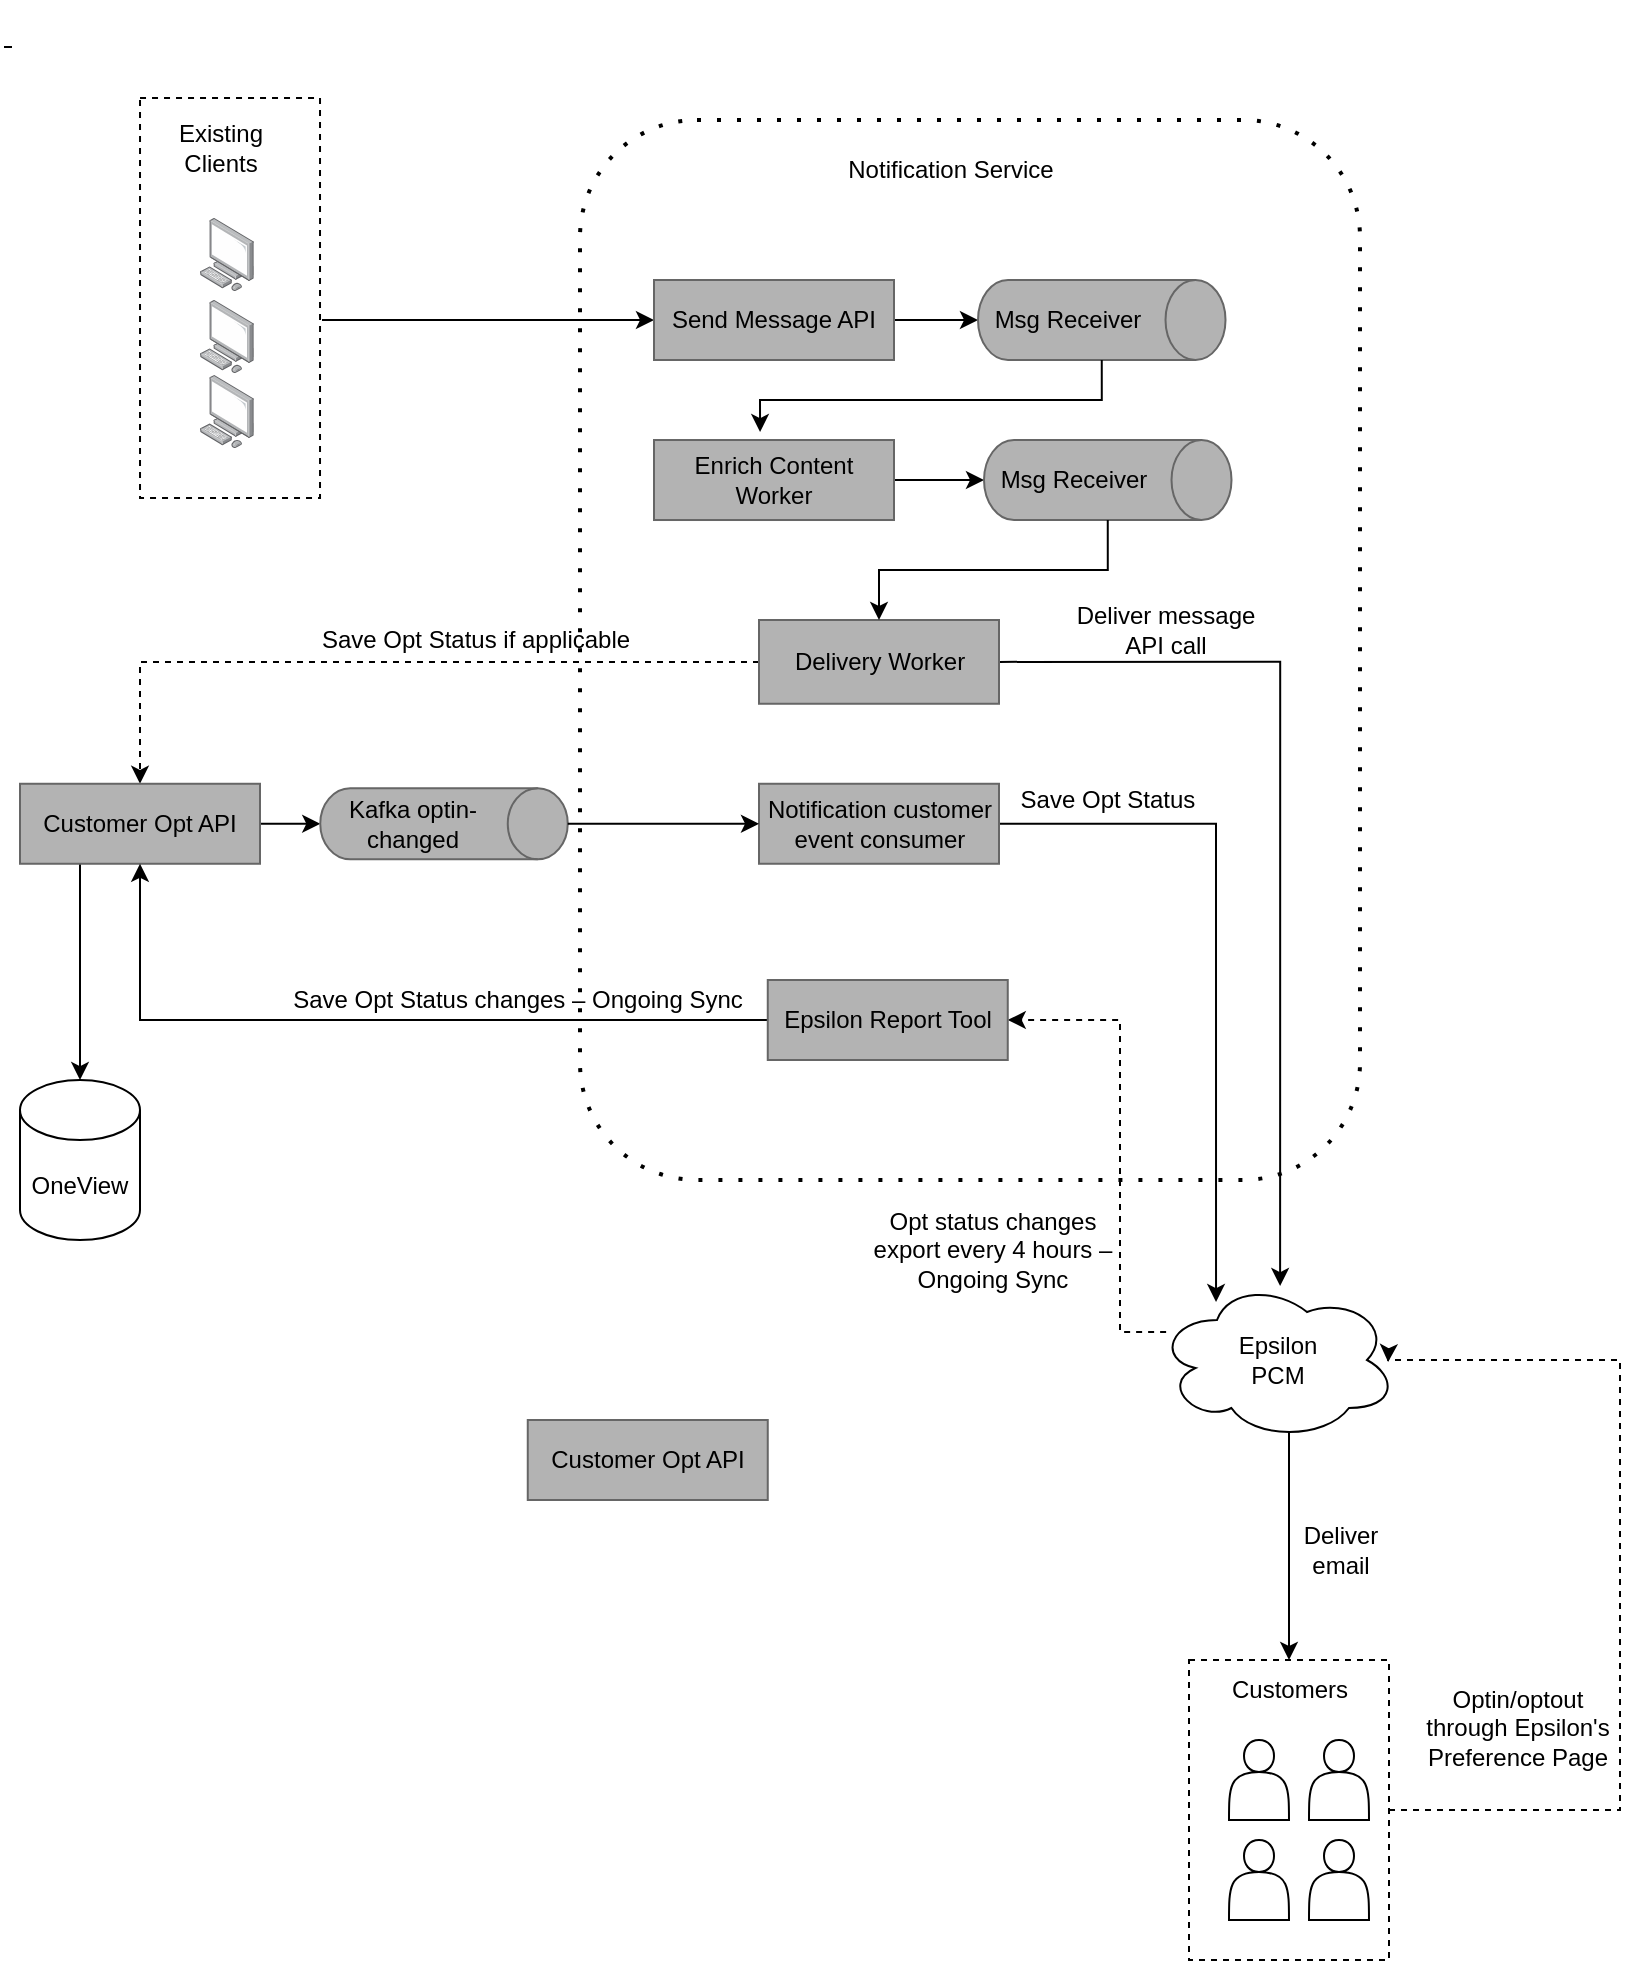 <mxfile version="21.6.6" type="github">
  <diagram name="Page-1" id="__Ew0BQZnsr-GjZXLVGN">
    <mxGraphModel dx="1306" dy="836" grid="1" gridSize="10" guides="1" tooltips="1" connect="1" arrows="1" fold="1" page="1" pageScale="1" pageWidth="850" pageHeight="1100" math="0" shadow="0">
      <root>
        <mxCell id="0" />
        <mxCell id="1" parent="0" />
        <mxCell id="HidH9xInRzpVQGn8SDEV-49" value="" style="rounded=1;whiteSpace=wrap;html=1;fillColor=none;dashed=1;dashPattern=1 4;shadow=0;glass=0;strokeColor=#000000;strokeWidth=2;perimeterSpacing=1;" parent="1" vertex="1">
          <mxGeometry x="300" y="70" width="390" height="530" as="geometry" />
        </mxCell>
        <mxCell id="HidH9xInRzpVQGn8SDEV-2" value="&lt;a class=&quot;CID63765dab-3263-4295-a497-c9840f506fb5&quot; data-copystatus=&quot;32&quot; data-copyfailedreason=&quot;0&quot; data-clipservice-ccpid=&quot;9ffb1b26-ccc8-44f9-883b-6d851bc585ad&quot; data-clipservice-version=&quot;1&quot; data-clipservice-location=&quot;NcLogQJTWkiq96M3GrgMqF9odHRwOi8vc24zcGVwZjAwMDEzZTdhL3BvZHMvcG9kQ2xpcC5zdmM_UG9kU0lEPV8uXy5fLmNmOWMzZGIzLWJmMjMtOWFkNS1lMzYxLTFlMzZiNTFiYTVmMy0uLS4tLg2&quot; data-clipservice-dc=&quot;PUS11&quot; data-clipservice-type=&quot;shape&quot; data-clipservice-count=&quot;19&quot; data-clipservice-cut=&quot;false&quot; data-clipservice-isemptyplaceholder=&quot;false&quot; data-pkey=&quot;de2f9d86-bef4-44e2-aa32-6f8f2dd7489e&quot; data-timestamp=&quot;Thu, 03 Aug 2023 23:08:42 GMT&quot; data-clipboardasbytes-url=&quot;https://powerpoint.officeapps.live.com/pods/GetClipboardBytes.ashx?Id=9ffb1b26-ccc8-44f9-883b-6d851bc585ad&amp;amp;DC=PUS11&amp;amp;pkey=de2f9d86-bef4-44e2-aa32-6f8f2dd7489e&amp;amp;wdwaccluster=PUS11&amp;amp;DataType=shape&quot; data-clipservice-param=&quot;{&amp;quot;EEg&amp;quot;:[true,true,true,true,false,true,true,false,true,false,false,false,true,false,true,false,true,true,true]}&quot; data-sessionid=&quot;a67a8674-bc86-bfe9-9250-1ad0c463d711&quot; data-shapeids=&quot;97,116,5,14,27,34,36,38,43,44,45,46,48,49,50,54,55,56,57&quot; data-slideid=&quot;&quot; style=&quot;color: rgb(0, 0, 0); font-family: Times; font-size: medium; font-style: normal; font-variant-ligatures: normal; font-variant-caps: normal; font-weight: 400; letter-spacing: normal; orphans: 2; text-align: start; text-indent: 0px; text-transform: none; widows: 2; word-spacing: 0px; -webkit-text-stroke-width: 0px; text-decoration-thickness: initial; text-decoration-style: initial; text-decoration-color: initial;&quot;&gt;&amp;nbsp;&lt;/a&gt;" style="text;whiteSpace=wrap;html=1;" parent="1" vertex="1">
          <mxGeometry x="10" y="10" width="40" height="40" as="geometry" />
        </mxCell>
        <mxCell id="HidH9xInRzpVQGn8SDEV-13" style="edgeStyle=orthogonalEdgeStyle;rounded=0;orthogonalLoop=1;jettySize=auto;html=1;entryX=0;entryY=0.5;entryDx=0;entryDy=0;exitX=1.011;exitY=0.555;exitDx=0;exitDy=0;exitPerimeter=0;" parent="1" source="HidH9xInRzpVQGn8SDEV-42" target="HidH9xInRzpVQGn8SDEV-7" edge="1">
          <mxGeometry relative="1" as="geometry">
            <mxPoint x="190" y="170" as="sourcePoint" />
          </mxGeometry>
        </mxCell>
        <mxCell id="HidH9xInRzpVQGn8SDEV-12" style="edgeStyle=orthogonalEdgeStyle;rounded=0;orthogonalLoop=1;jettySize=auto;html=1;exitX=1;exitY=0.5;exitDx=0;exitDy=0;entryX=0.5;entryY=1;entryDx=0;entryDy=0;entryPerimeter=0;" parent="1" source="HidH9xInRzpVQGn8SDEV-7" target="HidH9xInRzpVQGn8SDEV-8" edge="1">
          <mxGeometry relative="1" as="geometry" />
        </mxCell>
        <mxCell id="HidH9xInRzpVQGn8SDEV-7" value="Send Message API" style="rounded=0;whiteSpace=wrap;html=1;fillColor=#B3B3B3;gradientColor=none;strokeColor=#666666;" parent="1" vertex="1">
          <mxGeometry x="337" y="150" width="120" height="40" as="geometry" />
        </mxCell>
        <mxCell id="HidH9xInRzpVQGn8SDEV-11" value="" style="group" parent="1" vertex="1" connectable="0">
          <mxGeometry x="499.005" y="149.995" width="123.75" height="40" as="geometry" />
        </mxCell>
        <mxCell id="HidH9xInRzpVQGn8SDEV-8" value="" style="shape=cylinder3;whiteSpace=wrap;html=1;boundedLbl=1;backgroundOutline=1;size=15;rotation=90;fillColor=#B3B3B3;gradientColor=none;strokeColor=#666666;" parent="HidH9xInRzpVQGn8SDEV-11" vertex="1">
          <mxGeometry x="41.875" y="-41.875" width="40" height="123.75" as="geometry" />
        </mxCell>
        <mxCell id="HidH9xInRzpVQGn8SDEV-9" value="Msg Receiver" style="text;html=1;strokeColor=none;fillColor=none;align=center;verticalAlign=middle;whiteSpace=wrap;rounded=0;" parent="HidH9xInRzpVQGn8SDEV-11" vertex="1">
          <mxGeometry x="4.995" y="5.005" width="80" height="30" as="geometry" />
        </mxCell>
        <mxCell id="HidH9xInRzpVQGn8SDEV-18" style="edgeStyle=orthogonalEdgeStyle;rounded=0;orthogonalLoop=1;jettySize=auto;html=1;exitX=1;exitY=0.5;exitDx=0;exitDy=0;entryX=0.5;entryY=1;entryDx=0;entryDy=0;entryPerimeter=0;" parent="1" source="HidH9xInRzpVQGn8SDEV-14" target="HidH9xInRzpVQGn8SDEV-16" edge="1">
          <mxGeometry relative="1" as="geometry" />
        </mxCell>
        <mxCell id="HidH9xInRzpVQGn8SDEV-14" value="Enrich Content Worker" style="rounded=0;whiteSpace=wrap;html=1;fillColor=#B3B3B3;gradientColor=none;strokeColor=#666666;" parent="1" vertex="1">
          <mxGeometry x="337" y="230.01" width="120" height="40" as="geometry" />
        </mxCell>
        <mxCell id="HidH9xInRzpVQGn8SDEV-15" value="" style="group" parent="1" vertex="1" connectable="0">
          <mxGeometry x="502.005" y="230.005" width="123.75" height="40" as="geometry" />
        </mxCell>
        <mxCell id="HidH9xInRzpVQGn8SDEV-16" value="" style="shape=cylinder3;whiteSpace=wrap;html=1;boundedLbl=1;backgroundOutline=1;size=15;rotation=90;fillColor=#B3B3B3;gradientColor=none;strokeColor=#666666;" parent="HidH9xInRzpVQGn8SDEV-15" vertex="1">
          <mxGeometry x="41.875" y="-41.875" width="40" height="123.75" as="geometry" />
        </mxCell>
        <mxCell id="HidH9xInRzpVQGn8SDEV-17" value="Msg Receiver" style="text;html=1;strokeColor=none;fillColor=none;align=center;verticalAlign=middle;whiteSpace=wrap;rounded=0;" parent="HidH9xInRzpVQGn8SDEV-15" vertex="1">
          <mxGeometry x="4.995" y="5.005" width="80" height="30" as="geometry" />
        </mxCell>
        <mxCell id="HidH9xInRzpVQGn8SDEV-31" style="edgeStyle=orthogonalEdgeStyle;rounded=0;orthogonalLoop=1;jettySize=auto;html=1;entryX=0.5;entryY=0;entryDx=0;entryDy=0;dashed=1;" parent="1" source="HidH9xInRzpVQGn8SDEV-20" target="HidH9xInRzpVQGn8SDEV-27" edge="1">
          <mxGeometry relative="1" as="geometry" />
        </mxCell>
        <mxCell id="HidH9xInRzpVQGn8SDEV-52" style="edgeStyle=orthogonalEdgeStyle;rounded=0;orthogonalLoop=1;jettySize=auto;html=1;exitX=1;exitY=0.5;exitDx=0;exitDy=0;entryX=0.513;entryY=0.038;entryDx=0;entryDy=0;entryPerimeter=0;" parent="1" source="HidH9xInRzpVQGn8SDEV-20" target="HidH9xInRzpVQGn8SDEV-51" edge="1">
          <mxGeometry relative="1" as="geometry">
            <mxPoint x="650" y="630" as="targetPoint" />
          </mxGeometry>
        </mxCell>
        <mxCell id="HidH9xInRzpVQGn8SDEV-20" value="Delivery Worker" style="rounded=0;whiteSpace=wrap;html=1;fillColor=#B3B3B3;gradientColor=none;strokeColor=#666666;" parent="1" vertex="1">
          <mxGeometry x="389.5" y="320" width="120" height="41.88" as="geometry" />
        </mxCell>
        <mxCell id="HidH9xInRzpVQGn8SDEV-24" style="edgeStyle=orthogonalEdgeStyle;rounded=0;orthogonalLoop=1;jettySize=auto;html=1;exitX=1;exitY=0.5;exitDx=0;exitDy=0;exitPerimeter=0;entryX=0.442;entryY=-0.1;entryDx=0;entryDy=0;entryPerimeter=0;" parent="1" source="HidH9xInRzpVQGn8SDEV-8" target="HidH9xInRzpVQGn8SDEV-14" edge="1">
          <mxGeometry relative="1" as="geometry" />
        </mxCell>
        <mxCell id="HidH9xInRzpVQGn8SDEV-25" style="edgeStyle=orthogonalEdgeStyle;rounded=0;orthogonalLoop=1;jettySize=auto;html=1;exitX=1;exitY=0.5;exitDx=0;exitDy=0;exitPerimeter=0;entryX=0.5;entryY=0;entryDx=0;entryDy=0;" parent="1" source="HidH9xInRzpVQGn8SDEV-16" target="HidH9xInRzpVQGn8SDEV-20" edge="1">
          <mxGeometry relative="1" as="geometry" />
        </mxCell>
        <mxCell id="HidH9xInRzpVQGn8SDEV-36" style="edgeStyle=orthogonalEdgeStyle;rounded=0;orthogonalLoop=1;jettySize=auto;html=1;exitX=1;exitY=0.5;exitDx=0;exitDy=0;entryX=0.5;entryY=1;entryDx=0;entryDy=0;entryPerimeter=0;" parent="1" source="HidH9xInRzpVQGn8SDEV-27" target="HidH9xInRzpVQGn8SDEV-33" edge="1">
          <mxGeometry relative="1" as="geometry" />
        </mxCell>
        <mxCell id="HidH9xInRzpVQGn8SDEV-68" style="edgeStyle=orthogonalEdgeStyle;rounded=0;orthogonalLoop=1;jettySize=auto;html=1;entryX=0.5;entryY=0;entryDx=0;entryDy=0;entryPerimeter=0;" parent="1" source="HidH9xInRzpVQGn8SDEV-27" target="HidH9xInRzpVQGn8SDEV-66" edge="1">
          <mxGeometry relative="1" as="geometry">
            <Array as="points">
              <mxPoint x="50" y="520.01" />
            </Array>
          </mxGeometry>
        </mxCell>
        <mxCell id="HidH9xInRzpVQGn8SDEV-27" value="Customer Opt API" style="rounded=0;whiteSpace=wrap;html=1;fillColor=#B3B3B3;gradientColor=none;strokeColor=#666666;" parent="1" vertex="1">
          <mxGeometry x="20" y="401.88" width="120" height="40" as="geometry" />
        </mxCell>
        <mxCell id="HidH9xInRzpVQGn8SDEV-32" value="" style="group" parent="1" vertex="1" connectable="0">
          <mxGeometry x="177" y="401.88" width="110" height="40" as="geometry" />
        </mxCell>
        <mxCell id="HidH9xInRzpVQGn8SDEV-33" value="" style="shape=cylinder3;whiteSpace=wrap;html=1;boundedLbl=1;backgroundOutline=1;size=15;rotation=90;fillColor=#B3B3B3;gradientColor=none;strokeColor=#666666;" parent="HidH9xInRzpVQGn8SDEV-32" vertex="1">
          <mxGeometry x="37.222" y="-41.875" width="35.556" height="123.75" as="geometry" />
        </mxCell>
        <mxCell id="HidH9xInRzpVQGn8SDEV-34" value="Kafka optin-changed" style="text;html=1;strokeColor=none;fillColor=none;align=center;verticalAlign=middle;whiteSpace=wrap;rounded=0;" parent="HidH9xInRzpVQGn8SDEV-32" vertex="1">
          <mxGeometry x="4.44" y="5.005" width="71.111" height="30" as="geometry" />
        </mxCell>
        <mxCell id="HidH9xInRzpVQGn8SDEV-46" value="" style="group" parent="1" vertex="1" connectable="0">
          <mxGeometry x="80.01" y="59" width="90" height="200" as="geometry" />
        </mxCell>
        <mxCell id="HidH9xInRzpVQGn8SDEV-42" value="" style="rounded=0;whiteSpace=wrap;html=1;fillColor=none;dashed=1;" parent="HidH9xInRzpVQGn8SDEV-46" vertex="1">
          <mxGeometry width="90" height="200" as="geometry" />
        </mxCell>
        <mxCell id="HidH9xInRzpVQGn8SDEV-43" value="Existing Clients" style="text;html=1;strokeColor=none;fillColor=none;align=center;verticalAlign=middle;whiteSpace=wrap;rounded=0;" parent="HidH9xInRzpVQGn8SDEV-46" vertex="1">
          <mxGeometry x="1.5" y="10" width="77" height="30" as="geometry" />
        </mxCell>
        <mxCell id="HidH9xInRzpVQGn8SDEV-44" value="" style="group" parent="HidH9xInRzpVQGn8SDEV-46" vertex="1" connectable="0">
          <mxGeometry x="30" y="60" width="26.93" height="115.0" as="geometry" />
        </mxCell>
        <mxCell id="HidH9xInRzpVQGn8SDEV-39" value="" style="image;points=[];aspect=fixed;html=1;align=center;shadow=0;dashed=0;image=img/lib/allied_telesis/computer_and_terminals/Personal_Computer.svg;" parent="HidH9xInRzpVQGn8SDEV-44" vertex="1">
          <mxGeometry y="78.51" width="26.93" height="36.49" as="geometry" />
        </mxCell>
        <mxCell id="HidH9xInRzpVQGn8SDEV-40" value="" style="image;points=[];aspect=fixed;html=1;align=center;shadow=0;dashed=0;image=img/lib/allied_telesis/computer_and_terminals/Personal_Computer.svg;" parent="HidH9xInRzpVQGn8SDEV-44" vertex="1">
          <mxGeometry y="41.0" width="26.93" height="36.49" as="geometry" />
        </mxCell>
        <mxCell id="HidH9xInRzpVQGn8SDEV-41" value="" style="image;points=[];aspect=fixed;html=1;align=center;shadow=0;dashed=0;image=img/lib/allied_telesis/computer_and_terminals/Personal_Computer.svg;" parent="HidH9xInRzpVQGn8SDEV-44" vertex="1">
          <mxGeometry width="26.93" height="36.49" as="geometry" />
        </mxCell>
        <mxCell id="oAcftZWTEW6j2OKeEVD7-7" style="edgeStyle=orthogonalEdgeStyle;rounded=0;orthogonalLoop=1;jettySize=auto;html=1;exitX=1;exitY=0.5;exitDx=0;exitDy=0;entryX=0.246;entryY=0.138;entryDx=0;entryDy=0;entryPerimeter=0;" edge="1" parent="1" source="HidH9xInRzpVQGn8SDEV-47" target="HidH9xInRzpVQGn8SDEV-51">
          <mxGeometry relative="1" as="geometry">
            <mxPoint x="619" y="650" as="targetPoint" />
          </mxGeometry>
        </mxCell>
        <mxCell id="HidH9xInRzpVQGn8SDEV-47" value="Notification customer event consumer" style="rounded=0;whiteSpace=wrap;html=1;fillColor=#B3B3B3;gradientColor=none;strokeColor=#666666;" parent="1" vertex="1">
          <mxGeometry x="389.5" y="401.88" width="120" height="40" as="geometry" />
        </mxCell>
        <mxCell id="HidH9xInRzpVQGn8SDEV-48" style="edgeStyle=orthogonalEdgeStyle;rounded=0;orthogonalLoop=1;jettySize=auto;html=1;entryX=0;entryY=0.5;entryDx=0;entryDy=0;" parent="1" source="HidH9xInRzpVQGn8SDEV-33" target="HidH9xInRzpVQGn8SDEV-47" edge="1">
          <mxGeometry relative="1" as="geometry" />
        </mxCell>
        <mxCell id="HidH9xInRzpVQGn8SDEV-50" value="Notification Service" style="text;html=1;strokeColor=none;fillColor=none;align=center;verticalAlign=middle;whiteSpace=wrap;rounded=0;" parent="1" vertex="1">
          <mxGeometry x="427.5" y="80" width="115" height="30" as="geometry" />
        </mxCell>
        <mxCell id="HidH9xInRzpVQGn8SDEV-64" style="edgeStyle=orthogonalEdgeStyle;rounded=0;orthogonalLoop=1;jettySize=auto;html=1;exitX=0.55;exitY=0.95;exitDx=0;exitDy=0;exitPerimeter=0;entryX=0.5;entryY=0;entryDx=0;entryDy=0;" parent="1" source="HidH9xInRzpVQGn8SDEV-51" target="HidH9xInRzpVQGn8SDEV-62" edge="1">
          <mxGeometry relative="1" as="geometry" />
        </mxCell>
        <mxCell id="oAcftZWTEW6j2OKeEVD7-12" style="edgeStyle=orthogonalEdgeStyle;rounded=0;orthogonalLoop=1;jettySize=auto;html=1;entryX=1;entryY=0.5;entryDx=0;entryDy=0;dashed=1;exitX=0.038;exitY=0.325;exitDx=0;exitDy=0;exitPerimeter=0;" edge="1" parent="1" source="HidH9xInRzpVQGn8SDEV-51" target="oAcftZWTEW6j2OKeEVD7-1">
          <mxGeometry relative="1" as="geometry">
            <mxPoint x="580" y="690" as="sourcePoint" />
            <Array as="points">
              <mxPoint x="570" y="676" />
              <mxPoint x="570" y="520" />
            </Array>
          </mxGeometry>
        </mxCell>
        <mxCell id="HidH9xInRzpVQGn8SDEV-51" value="Epsilon &lt;br&gt;PCM" style="ellipse;shape=cloud;whiteSpace=wrap;html=1;" parent="1" vertex="1">
          <mxGeometry x="588.5" y="650" width="120" height="80" as="geometry" />
        </mxCell>
        <mxCell id="HidH9xInRzpVQGn8SDEV-54" value="Deliver message API call" style="text;html=1;strokeColor=none;fillColor=none;align=center;verticalAlign=middle;whiteSpace=wrap;rounded=0;" parent="1" vertex="1">
          <mxGeometry x="542.5" y="310" width="100" height="30" as="geometry" />
        </mxCell>
        <mxCell id="HidH9xInRzpVQGn8SDEV-55" value="Save Opt Status" style="text;html=1;strokeColor=none;fillColor=none;align=center;verticalAlign=middle;whiteSpace=wrap;rounded=0;" parent="1" vertex="1">
          <mxGeometry x="513.88" y="400" width="100" height="20" as="geometry" />
        </mxCell>
        <mxCell id="HidH9xInRzpVQGn8SDEV-63" value="" style="group" parent="1" vertex="1" connectable="0">
          <mxGeometry x="604.5" y="840" width="100" height="150" as="geometry" />
        </mxCell>
        <mxCell id="HidH9xInRzpVQGn8SDEV-56" value="" style="shape=actor;whiteSpace=wrap;html=1;" parent="HidH9xInRzpVQGn8SDEV-63" vertex="1">
          <mxGeometry x="20" y="40" width="30" height="40" as="geometry" />
        </mxCell>
        <mxCell id="HidH9xInRzpVQGn8SDEV-58" value="" style="shape=actor;whiteSpace=wrap;html=1;" parent="HidH9xInRzpVQGn8SDEV-63" vertex="1">
          <mxGeometry x="60" y="40" width="30" height="40" as="geometry" />
        </mxCell>
        <mxCell id="HidH9xInRzpVQGn8SDEV-59" value="" style="shape=actor;whiteSpace=wrap;html=1;" parent="HidH9xInRzpVQGn8SDEV-63" vertex="1">
          <mxGeometry x="60" y="90" width="30" height="40" as="geometry" />
        </mxCell>
        <mxCell id="HidH9xInRzpVQGn8SDEV-60" value="" style="shape=actor;whiteSpace=wrap;html=1;" parent="HidH9xInRzpVQGn8SDEV-63" vertex="1">
          <mxGeometry x="20" y="90" width="30" height="40" as="geometry" />
        </mxCell>
        <mxCell id="HidH9xInRzpVQGn8SDEV-61" value="" style="rounded=0;whiteSpace=wrap;html=1;fillColor=none;dashed=1;" parent="HidH9xInRzpVQGn8SDEV-63" vertex="1">
          <mxGeometry width="100" height="150" as="geometry" />
        </mxCell>
        <mxCell id="HidH9xInRzpVQGn8SDEV-62" value="Customers" style="text;html=1;strokeColor=none;fillColor=none;align=center;verticalAlign=middle;whiteSpace=wrap;rounded=0;" parent="HidH9xInRzpVQGn8SDEV-63" vertex="1">
          <mxGeometry x="20" width="60" height="30" as="geometry" />
        </mxCell>
        <mxCell id="HidH9xInRzpVQGn8SDEV-65" value="Deliver email" style="text;html=1;strokeColor=none;fillColor=none;align=center;verticalAlign=middle;whiteSpace=wrap;rounded=0;" parent="1" vertex="1">
          <mxGeometry x="656" y="770" width="48.5" height="30" as="geometry" />
        </mxCell>
        <mxCell id="HidH9xInRzpVQGn8SDEV-66" value="OneView" style="shape=cylinder3;whiteSpace=wrap;html=1;boundedLbl=1;backgroundOutline=1;size=15;" parent="1" vertex="1">
          <mxGeometry x="20" y="550.01" width="60" height="80" as="geometry" />
        </mxCell>
        <mxCell id="HidH9xInRzpVQGn8SDEV-67" value="Save Opt Status if applicable" style="text;html=1;strokeColor=none;fillColor=none;align=center;verticalAlign=middle;whiteSpace=wrap;rounded=0;" parent="1" vertex="1">
          <mxGeometry x="162.5" y="320" width="170" height="20" as="geometry" />
        </mxCell>
        <mxCell id="HidH9xInRzpVQGn8SDEV-69" value="Save Opt Status changes – Ongoing Sync" style="text;html=1;strokeColor=none;fillColor=none;align=center;verticalAlign=middle;whiteSpace=wrap;rounded=0;" parent="1" vertex="1">
          <mxGeometry x="149.49" y="500" width="240.01" height="20" as="geometry" />
        </mxCell>
        <mxCell id="oAcftZWTEW6j2OKeEVD7-9" style="edgeStyle=orthogonalEdgeStyle;rounded=0;orthogonalLoop=1;jettySize=auto;html=1;entryX=0.5;entryY=1;entryDx=0;entryDy=0;" edge="1" parent="1" source="oAcftZWTEW6j2OKeEVD7-1" target="HidH9xInRzpVQGn8SDEV-27">
          <mxGeometry relative="1" as="geometry" />
        </mxCell>
        <mxCell id="oAcftZWTEW6j2OKeEVD7-1" value="Epsilon Report Tool" style="rounded=0;whiteSpace=wrap;html=1;fillColor=#B3B3B3;gradientColor=none;strokeColor=#666666;" vertex="1" parent="1">
          <mxGeometry x="393.88" y="500" width="120" height="40" as="geometry" />
        </mxCell>
        <mxCell id="oAcftZWTEW6j2OKeEVD7-11" value="Optin/optout through Epsilon&#39;s Preference Page" style="text;html=1;strokeColor=none;fillColor=none;align=center;verticalAlign=middle;whiteSpace=wrap;rounded=0;" vertex="1" parent="1">
          <mxGeometry x="716" y="859" width="105.99" height="30" as="geometry" />
        </mxCell>
        <mxCell id="oAcftZWTEW6j2OKeEVD7-13" value="Opt status changes export every 4 hours – Ongoing Sync" style="text;html=1;strokeColor=none;fillColor=none;align=center;verticalAlign=middle;whiteSpace=wrap;rounded=0;" vertex="1" parent="1">
          <mxGeometry x="440" y="620" width="132.5" height="30" as="geometry" />
        </mxCell>
        <mxCell id="oAcftZWTEW6j2OKeEVD7-14" style="edgeStyle=orthogonalEdgeStyle;rounded=0;orthogonalLoop=1;jettySize=auto;html=1;exitX=1;exitY=0.5;exitDx=0;exitDy=0;dashed=1;entryX=0.963;entryY=0.513;entryDx=0;entryDy=0;entryPerimeter=0;" edge="1" parent="1" source="HidH9xInRzpVQGn8SDEV-61" target="HidH9xInRzpVQGn8SDEV-51">
          <mxGeometry relative="1" as="geometry">
            <mxPoint x="705" y="690" as="targetPoint" />
            <Array as="points">
              <mxPoint x="820" y="915" />
              <mxPoint x="820" y="690" />
            </Array>
          </mxGeometry>
        </mxCell>
        <mxCell id="oAcftZWTEW6j2OKeEVD7-16" value="Customer Opt API" style="rounded=0;whiteSpace=wrap;html=1;fillColor=#B3B3B3;gradientColor=none;strokeColor=#666666;" vertex="1" parent="1">
          <mxGeometry x="273.88" y="720" width="120" height="40" as="geometry" />
        </mxCell>
      </root>
    </mxGraphModel>
  </diagram>
</mxfile>
